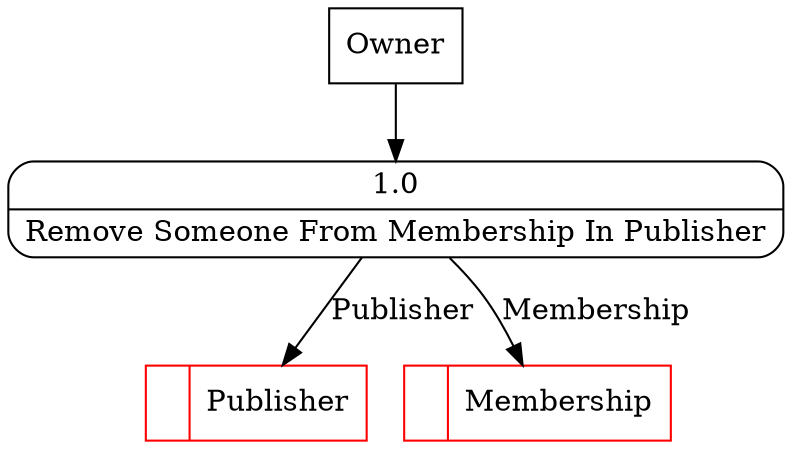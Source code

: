 digraph dfd2{ 
node[shape=record]
200 [label="<f0>  |<f1> Publisher " color=red];
201 [label="<f0>  |<f1> Membership " color=red];
202 [label="Owner" shape=box];
203 [label="{<f0> 1.0|<f1> Remove Someone From Membership In Publisher }" shape=Mrecord];
202 -> 203
203 -> 201 [label="Membership"]
203 -> 200 [label="Publisher"]
}